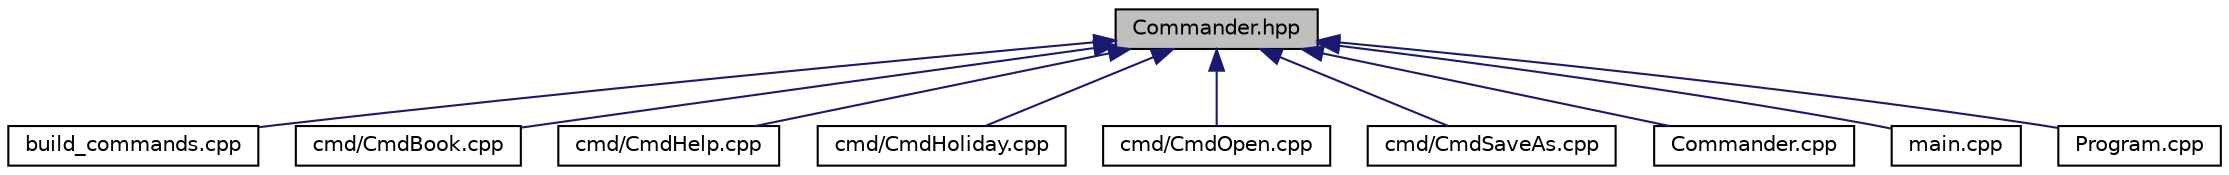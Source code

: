 digraph "Commander.hpp"
{
  edge [fontname="Helvetica",fontsize="10",labelfontname="Helvetica",labelfontsize="10"];
  node [fontname="Helvetica",fontsize="10",shape=record];
  Node14 [label="Commander.hpp",height=0.2,width=0.4,color="black", fillcolor="grey75", style="filled", fontcolor="black"];
  Node14 -> Node15 [dir="back",color="midnightblue",fontsize="10",style="solid"];
  Node15 [label="build_commands.cpp",height=0.2,width=0.4,color="black", fillcolor="white", style="filled",URL="$build__commands_8cpp.html"];
  Node14 -> Node16 [dir="back",color="midnightblue",fontsize="10",style="solid"];
  Node16 [label="cmd/CmdBook.cpp",height=0.2,width=0.4,color="black", fillcolor="white", style="filled",URL="$CmdBook_8cpp.html"];
  Node14 -> Node17 [dir="back",color="midnightblue",fontsize="10",style="solid"];
  Node17 [label="cmd/CmdHelp.cpp",height=0.2,width=0.4,color="black", fillcolor="white", style="filled",URL="$CmdHelp_8cpp.html"];
  Node14 -> Node18 [dir="back",color="midnightblue",fontsize="10",style="solid"];
  Node18 [label="cmd/CmdHoliday.cpp",height=0.2,width=0.4,color="black", fillcolor="white", style="filled",URL="$CmdHoliday_8cpp.html"];
  Node14 -> Node19 [dir="back",color="midnightblue",fontsize="10",style="solid"];
  Node19 [label="cmd/CmdOpen.cpp",height=0.2,width=0.4,color="black", fillcolor="white", style="filled",URL="$CmdOpen_8cpp.html"];
  Node14 -> Node20 [dir="back",color="midnightblue",fontsize="10",style="solid"];
  Node20 [label="cmd/CmdSaveAs.cpp",height=0.2,width=0.4,color="black", fillcolor="white", style="filled",URL="$CmdSaveAs_8cpp.html"];
  Node14 -> Node21 [dir="back",color="midnightblue",fontsize="10",style="solid"];
  Node21 [label="Commander.cpp",height=0.2,width=0.4,color="black", fillcolor="white", style="filled",URL="$Commander_8cpp.html"];
  Node14 -> Node22 [dir="back",color="midnightblue",fontsize="10",style="solid"];
  Node22 [label="main.cpp",height=0.2,width=0.4,color="black", fillcolor="white", style="filled",URL="$main_8cpp.html"];
  Node14 -> Node23 [dir="back",color="midnightblue",fontsize="10",style="solid"];
  Node23 [label="Program.cpp",height=0.2,width=0.4,color="black", fillcolor="white", style="filled",URL="$Program_8cpp.html"];
}
